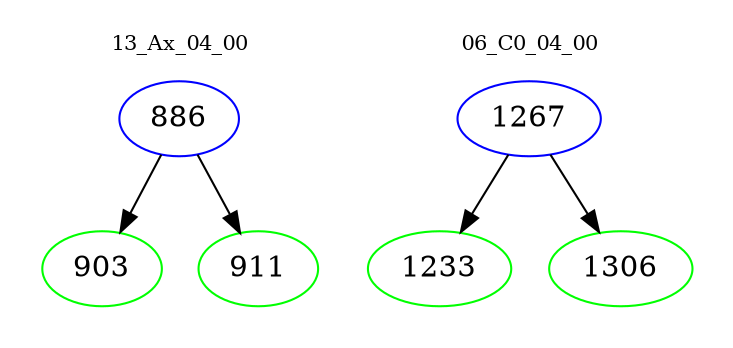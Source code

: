 digraph{
subgraph cluster_0 {
color = white
label = "13_Ax_04_00";
fontsize=10;
T0_886 [label="886", color="blue"]
T0_886 -> T0_903 [color="black"]
T0_903 [label="903", color="green"]
T0_886 -> T0_911 [color="black"]
T0_911 [label="911", color="green"]
}
subgraph cluster_1 {
color = white
label = "06_C0_04_00";
fontsize=10;
T1_1267 [label="1267", color="blue"]
T1_1267 -> T1_1233 [color="black"]
T1_1233 [label="1233", color="green"]
T1_1267 -> T1_1306 [color="black"]
T1_1306 [label="1306", color="green"]
}
}
